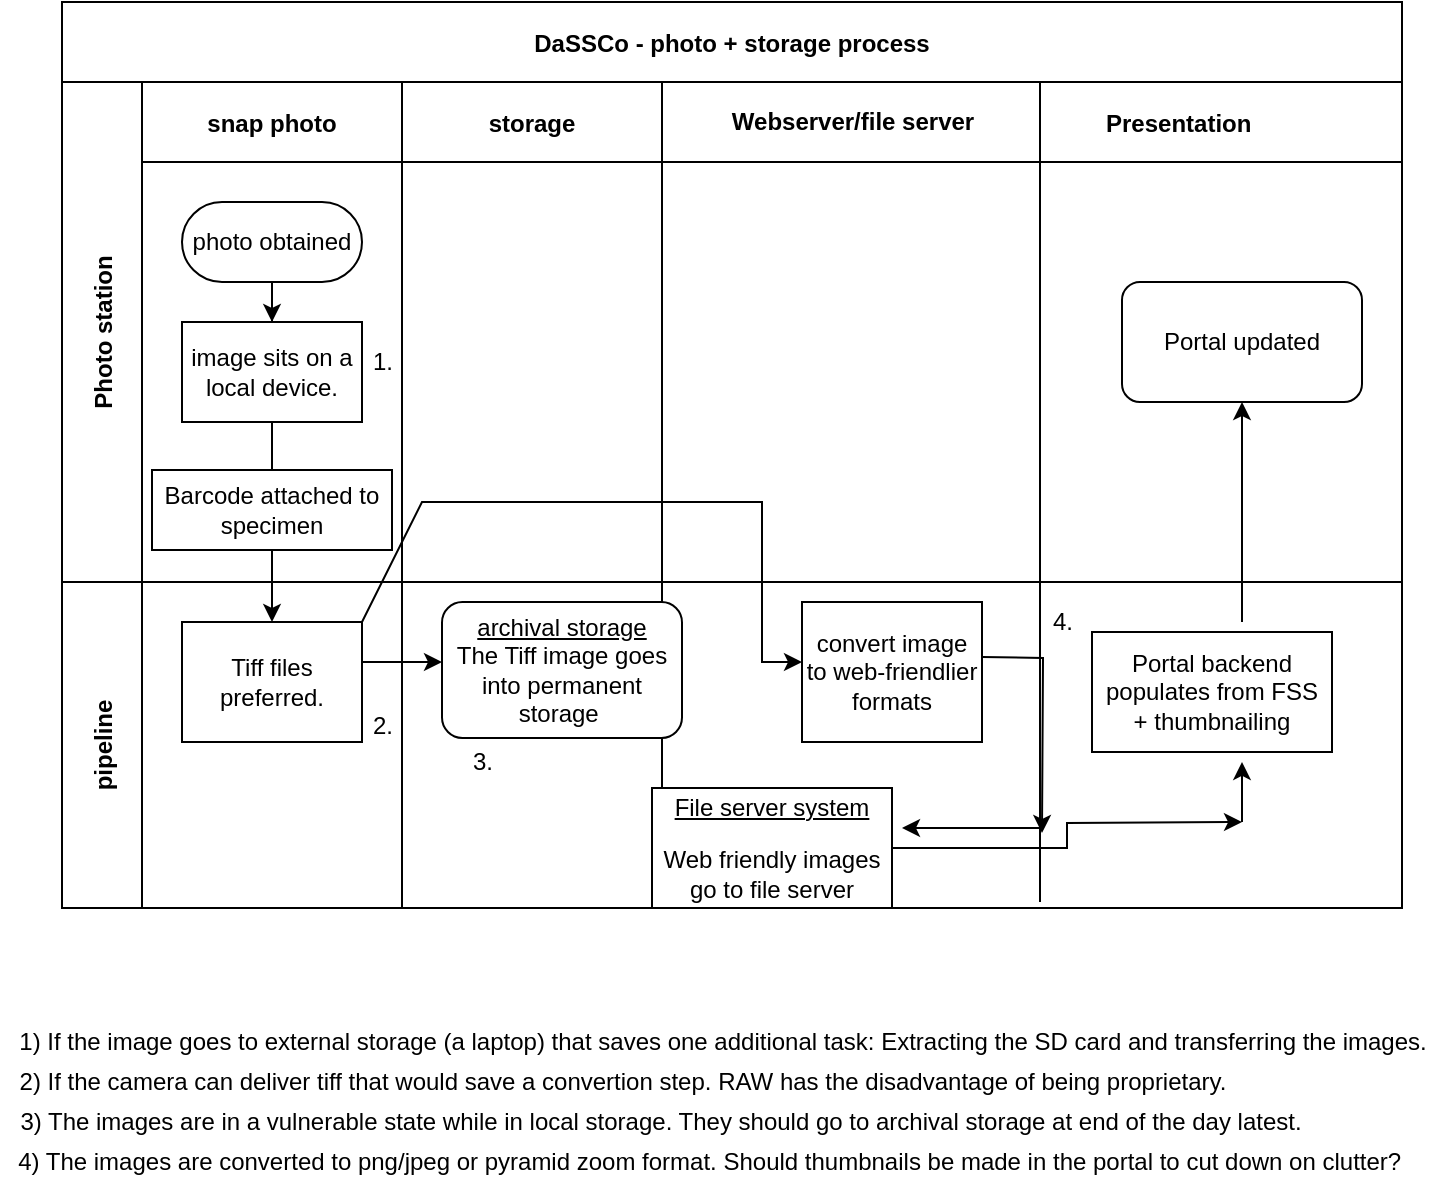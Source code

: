 <mxfile version="18.1.3" type="github">
  <diagram id="kgpKYQtTHZ0yAKxKKP6v" name="Page-1">
    <mxGraphModel dx="1174" dy="793" grid="1" gridSize="10" guides="1" tooltips="1" connect="1" arrows="1" fold="1" page="1" pageScale="1" pageWidth="850" pageHeight="1100" math="0" shadow="0">
      <root>
        <mxCell id="0" />
        <mxCell id="1" parent="0" />
        <mxCell id="3nuBFxr9cyL0pnOWT2aG-1" value="DaSSCo - photo + storage process" style="shape=table;childLayout=tableLayout;startSize=40;collapsible=0;recursiveResize=0;expand=0;fillColor=none;fontStyle=1" parent="1" vertex="1">
          <mxGeometry x="110" y="70" width="670" height="453" as="geometry" />
        </mxCell>
        <mxCell id="3nuBFxr9cyL0pnOWT2aG-2" value="" style="edgeStyle=orthogonalEdgeStyle;rounded=0;orthogonalLoop=1;jettySize=auto;html=1;" parent="3nuBFxr9cyL0pnOWT2aG-1" source="3nuBFxr9cyL0pnOWT2aG-7" target="3nuBFxr9cyL0pnOWT2aG-17" edge="1">
          <mxGeometry relative="1" as="geometry" />
        </mxCell>
        <mxCell id="3nuBFxr9cyL0pnOWT2aG-3" value="Photo station" style="shape=tableRow;horizontal=0;swimlaneHead=0;swimlaneBody=0;top=0;left=0;bottom=0;right=0;fillColor=none;points=[[0,0.5],[1,0.5]];portConstraint=eastwest;startSize=40;collapsible=0;recursiveResize=0;expand=0;fontStyle=1;" parent="3nuBFxr9cyL0pnOWT2aG-1" vertex="1">
          <mxGeometry y="40" width="670" height="250" as="geometry" />
        </mxCell>
        <mxCell id="3nuBFxr9cyL0pnOWT2aG-4" value="snap photo" style="swimlane;swimlaneHead=0;swimlaneBody=0;connectable=0;fillColor=none;startSize=40;collapsible=0;recursiveResize=0;expand=0;fontStyle=1;" parent="3nuBFxr9cyL0pnOWT2aG-3" vertex="1">
          <mxGeometry x="40" width="130" height="250" as="geometry">
            <mxRectangle width="130" height="250" as="alternateBounds" />
          </mxGeometry>
        </mxCell>
        <mxCell id="3nuBFxr9cyL0pnOWT2aG-5" style="edgeStyle=orthogonalEdgeStyle;rounded=0;orthogonalLoop=1;jettySize=auto;html=1;" parent="3nuBFxr9cyL0pnOWT2aG-4" source="3nuBFxr9cyL0pnOWT2aG-6" target="3nuBFxr9cyL0pnOWT2aG-7" edge="1">
          <mxGeometry relative="1" as="geometry" />
        </mxCell>
        <mxCell id="3nuBFxr9cyL0pnOWT2aG-6" value="photo obtained" style="rounded=1;whiteSpace=wrap;html=1;arcSize=50;" parent="3nuBFxr9cyL0pnOWT2aG-4" vertex="1">
          <mxGeometry x="20" y="60" width="90" height="40" as="geometry" />
        </mxCell>
        <mxCell id="3nuBFxr9cyL0pnOWT2aG-7" value="image sits on a local device." style="rounded=0;whiteSpace=wrap;html=1;" parent="3nuBFxr9cyL0pnOWT2aG-4" vertex="1">
          <mxGeometry x="20" y="120" width="90" height="50" as="geometry" />
        </mxCell>
        <mxCell id="_hpJa4ouuQT9x8elAZo5-6" value="Barcode attached to specimen" style="rounded=0;whiteSpace=wrap;html=1;" vertex="1" parent="3nuBFxr9cyL0pnOWT2aG-4">
          <mxGeometry x="5" y="194" width="120" height="40" as="geometry" />
        </mxCell>
        <mxCell id="3nuBFxr9cyL0pnOWT2aG-8" value="storage" style="swimlane;swimlaneHead=0;swimlaneBody=0;connectable=0;fillColor=none;startSize=40;collapsible=0;recursiveResize=0;expand=0;fontStyle=1;" parent="3nuBFxr9cyL0pnOWT2aG-3" vertex="1">
          <mxGeometry x="170" width="130" height="250" as="geometry">
            <mxRectangle width="130" height="250" as="alternateBounds" />
          </mxGeometry>
        </mxCell>
        <mxCell id="3nuBFxr9cyL0pnOWT2aG-11" value="                                            Presentation" style="swimlane;swimlaneHead=0;swimlaneBody=0;connectable=0;fillColor=none;startSize=40;collapsible=0;recursiveResize=0;expand=0;fontStyle=1;" parent="3nuBFxr9cyL0pnOWT2aG-3" vertex="1">
          <mxGeometry x="300" width="370" height="250" as="geometry">
            <mxRectangle width="370" height="250" as="alternateBounds" />
          </mxGeometry>
        </mxCell>
        <mxCell id="_hpJa4ouuQT9x8elAZo5-3" value="&lt;b&gt;Webserver/file server&lt;/b&gt;" style="text;html=1;align=center;verticalAlign=middle;resizable=0;points=[];autosize=1;strokeColor=none;fillColor=none;" vertex="1" parent="3nuBFxr9cyL0pnOWT2aG-11">
          <mxGeometry x="25" y="10" width="140" height="20" as="geometry" />
        </mxCell>
        <mxCell id="_hpJa4ouuQT9x8elAZo5-7" value="Portal updated" style="rounded=1;whiteSpace=wrap;html=1;" vertex="1" parent="3nuBFxr9cyL0pnOWT2aG-11">
          <mxGeometry x="230" y="100" width="120" height="60" as="geometry" />
        </mxCell>
        <mxCell id="_hpJa4ouuQT9x8elAZo5-8" value="" style="endArrow=classic;html=1;rounded=0;" edge="1" parent="3nuBFxr9cyL0pnOWT2aG-11">
          <mxGeometry width="50" height="50" relative="1" as="geometry">
            <mxPoint x="290" y="270" as="sourcePoint" />
            <mxPoint x="290" y="160" as="targetPoint" />
          </mxGeometry>
        </mxCell>
        <mxCell id="3nuBFxr9cyL0pnOWT2aG-15" value="pipeline" style="shape=tableRow;horizontal=0;swimlaneHead=0;swimlaneBody=0;top=0;left=0;bottom=0;right=0;fillColor=none;points=[[0,0.5],[1,0.5]];portConstraint=eastwest;startSize=40;collapsible=0;recursiveResize=0;expand=0;fontStyle=1;" parent="3nuBFxr9cyL0pnOWT2aG-1" vertex="1">
          <mxGeometry y="290" width="670" height="163" as="geometry" />
        </mxCell>
        <mxCell id="3nuBFxr9cyL0pnOWT2aG-16" value="" style="swimlane;swimlaneHead=0;swimlaneBody=0;connectable=0;fillColor=none;startSize=0;collapsible=0;recursiveResize=0;expand=0;fontStyle=1;" parent="3nuBFxr9cyL0pnOWT2aG-15" vertex="1">
          <mxGeometry x="40" width="130" height="163" as="geometry">
            <mxRectangle width="130" height="163" as="alternateBounds" />
          </mxGeometry>
        </mxCell>
        <mxCell id="3nuBFxr9cyL0pnOWT2aG-17" value="Tiff files preferred." style="rounded=0;whiteSpace=wrap;html=1;" parent="3nuBFxr9cyL0pnOWT2aG-16" vertex="1">
          <mxGeometry x="20" y="20" width="90" height="60" as="geometry" />
        </mxCell>
        <mxCell id="3nuBFxr9cyL0pnOWT2aG-18" value="" style="swimlane;swimlaneHead=0;swimlaneBody=0;connectable=0;fillColor=none;startSize=0;collapsible=0;recursiveResize=0;expand=0;fontStyle=1;" parent="3nuBFxr9cyL0pnOWT2aG-15" vertex="1">
          <mxGeometry x="170" width="130" height="163" as="geometry">
            <mxRectangle width="130" height="163" as="alternateBounds" />
          </mxGeometry>
        </mxCell>
        <mxCell id="3nuBFxr9cyL0pnOWT2aG-20" value="convert image to web-friendlier formats" style="rounded=0;whiteSpace=wrap;html=1;" parent="3nuBFxr9cyL0pnOWT2aG-18" vertex="1">
          <mxGeometry x="200" y="10" width="90" height="70" as="geometry" />
        </mxCell>
        <mxCell id="tW_h6k3Qktg1qqfwYW8L-3" value="" style="endArrow=classic;html=1;rounded=0;" parent="3nuBFxr9cyL0pnOWT2aG-18" edge="1">
          <mxGeometry width="50" height="50" relative="1" as="geometry">
            <mxPoint x="-20" y="40" as="sourcePoint" />
            <mxPoint x="20" y="40" as="targetPoint" />
          </mxGeometry>
        </mxCell>
        <mxCell id="Sz02j6fgM9nKu5jAnxdl-3" value="&lt;p&gt;&lt;u&gt;File server system&lt;/u&gt;&lt;/p&gt;&lt;p&gt;Web friendly images go to file server&lt;/p&gt;" style="rounded=0;whiteSpace=wrap;html=1;" parent="3nuBFxr9cyL0pnOWT2aG-18" vertex="1">
          <mxGeometry x="125" y="103" width="120" height="60" as="geometry" />
        </mxCell>
        <mxCell id="Sz02j6fgM9nKu5jAnxdl-8" value="" style="endArrow=classic;html=1;rounded=0;" parent="3nuBFxr9cyL0pnOWT2aG-18" edge="1">
          <mxGeometry width="50" height="50" relative="1" as="geometry">
            <mxPoint x="320" y="123" as="sourcePoint" />
            <mxPoint x="250" y="123" as="targetPoint" />
          </mxGeometry>
        </mxCell>
        <mxCell id="Sz02j6fgM9nKu5jAnxdl-7" style="edgeStyle=orthogonalEdgeStyle;rounded=0;orthogonalLoop=1;jettySize=auto;html=1;" parent="3nuBFxr9cyL0pnOWT2aG-18" edge="1">
          <mxGeometry relative="1" as="geometry">
            <mxPoint x="320" y="125.5" as="targetPoint" />
            <mxPoint x="290" y="37.5" as="sourcePoint" />
          </mxGeometry>
        </mxCell>
        <mxCell id="Sz02j6fgM9nKu5jAnxdl-25" value="&lt;u&gt;archival storage&lt;/u&gt;&lt;br&gt;The Tiff image goes into permanent storage&amp;nbsp;&lt;br&gt;" style="rounded=1;whiteSpace=wrap;html=1;" parent="3nuBFxr9cyL0pnOWT2aG-18" vertex="1">
          <mxGeometry x="20" y="10" width="120" height="68" as="geometry" />
        </mxCell>
        <mxCell id="Sz02j6fgM9nKu5jAnxdl-27" value="" style="endArrow=classic;html=1;rounded=0;exitX=1;exitY=0;exitDx=0;exitDy=0;" parent="3nuBFxr9cyL0pnOWT2aG-18" edge="1" source="3nuBFxr9cyL0pnOWT2aG-17">
          <mxGeometry width="50" height="50" relative="1" as="geometry">
            <mxPoint x="-40" y="10" as="sourcePoint" />
            <mxPoint x="200" y="40" as="targetPoint" />
            <Array as="points">
              <mxPoint x="10" y="-40" />
              <mxPoint x="180" y="-40" />
              <mxPoint x="180" y="40" />
            </Array>
          </mxGeometry>
        </mxCell>
        <mxCell id="3nuBFxr9cyL0pnOWT2aG-23" value="" style="swimlane;swimlaneHead=0;swimlaneBody=0;connectable=0;fillColor=none;startSize=0;collapsible=0;recursiveResize=0;expand=0;fontStyle=1;" parent="3nuBFxr9cyL0pnOWT2aG-15" vertex="1">
          <mxGeometry x="300" width="370" height="163" as="geometry">
            <mxRectangle width="370" height="163" as="alternateBounds" />
          </mxGeometry>
        </mxCell>
        <mxCell id="Sz02j6fgM9nKu5jAnxdl-2" value="Portal backend populates from FSS&lt;br&gt;+ thumbnailing" style="rounded=0;whiteSpace=wrap;html=1;" parent="3nuBFxr9cyL0pnOWT2aG-23" vertex="1">
          <mxGeometry x="215" y="25" width="120" height="60" as="geometry" />
        </mxCell>
        <mxCell id="Sz02j6fgM9nKu5jAnxdl-10" style="edgeStyle=orthogonalEdgeStyle;rounded=0;orthogonalLoop=1;jettySize=auto;html=1;" parent="1" source="Sz02j6fgM9nKu5jAnxdl-3" edge="1">
          <mxGeometry relative="1" as="geometry">
            <mxPoint x="700" y="480" as="targetPoint" />
          </mxGeometry>
        </mxCell>
        <mxCell id="Sz02j6fgM9nKu5jAnxdl-13" value="1) If the image goes to external storage (a laptop) that saves one additional task: Extracting the SD card and transferring the images." style="text;html=1;align=center;verticalAlign=middle;resizable=0;points=[];autosize=1;strokeColor=none;fillColor=none;" parent="1" vertex="1">
          <mxGeometry x="80" y="580" width="720" height="20" as="geometry" />
        </mxCell>
        <mxCell id="Sz02j6fgM9nKu5jAnxdl-15" value="1." style="text;html=1;align=center;verticalAlign=middle;resizable=0;points=[];autosize=1;strokeColor=none;fillColor=none;" parent="1" vertex="1">
          <mxGeometry x="255" y="240" width="30" height="20" as="geometry" />
        </mxCell>
        <mxCell id="Sz02j6fgM9nKu5jAnxdl-16" value="2." style="text;html=1;align=center;verticalAlign=middle;resizable=0;points=[];autosize=1;strokeColor=none;fillColor=none;" parent="1" vertex="1">
          <mxGeometry x="255" y="422" width="30" height="20" as="geometry" />
        </mxCell>
        <mxCell id="Sz02j6fgM9nKu5jAnxdl-17" value="3." style="text;html=1;align=center;verticalAlign=middle;resizable=0;points=[];autosize=1;strokeColor=none;fillColor=none;" parent="1" vertex="1">
          <mxGeometry x="305" y="440" width="30" height="20" as="geometry" />
        </mxCell>
        <mxCell id="Sz02j6fgM9nKu5jAnxdl-18" value="4." style="text;html=1;align=center;verticalAlign=middle;resizable=0;points=[];autosize=1;strokeColor=none;fillColor=none;" parent="1" vertex="1">
          <mxGeometry x="595" y="370" width="30" height="20" as="geometry" />
        </mxCell>
        <mxCell id="Sz02j6fgM9nKu5jAnxdl-19" value="2) If the camera can deliver tiff that would save a convertion step. RAW has the disadvantage of being proprietary." style="text;html=1;align=center;verticalAlign=middle;resizable=0;points=[];autosize=1;strokeColor=none;fillColor=none;" parent="1" vertex="1">
          <mxGeometry x="80" y="600" width="620" height="20" as="geometry" />
        </mxCell>
        <mxCell id="Sz02j6fgM9nKu5jAnxdl-20" value="3) The images are in a vulnerable state while in local storage. They should go to archival storage at end of the day latest." style="text;html=1;align=center;verticalAlign=middle;resizable=0;points=[];autosize=1;strokeColor=none;fillColor=none;" parent="1" vertex="1">
          <mxGeometry x="79" y="620" width="660" height="20" as="geometry" />
        </mxCell>
        <mxCell id="Sz02j6fgM9nKu5jAnxdl-21" value="4) The images are converted to png/jpeg or pyramid zoom format. Should thumbnails be made in the portal to cut down on clutter?&amp;nbsp;" style="text;html=1;align=center;verticalAlign=middle;resizable=0;points=[];autosize=1;strokeColor=none;fillColor=none;" parent="1" vertex="1">
          <mxGeometry x="80" y="640" width="710" height="20" as="geometry" />
        </mxCell>
        <mxCell id="_hpJa4ouuQT9x8elAZo5-2" value="" style="endArrow=none;html=1;rounded=0;" edge="1" parent="1">
          <mxGeometry width="50" height="50" relative="1" as="geometry">
            <mxPoint x="599" y="520" as="sourcePoint" />
            <mxPoint x="599" y="110" as="targetPoint" />
          </mxGeometry>
        </mxCell>
        <mxCell id="_hpJa4ouuQT9x8elAZo5-4" value="" style="endArrow=classic;html=1;rounded=0;entryX=0.625;entryY=1.083;entryDx=0;entryDy=0;entryPerimeter=0;" edge="1" parent="1" target="Sz02j6fgM9nKu5jAnxdl-2">
          <mxGeometry width="50" height="50" relative="1" as="geometry">
            <mxPoint x="700" y="480" as="sourcePoint" />
            <mxPoint x="440" y="420" as="targetPoint" />
          </mxGeometry>
        </mxCell>
      </root>
    </mxGraphModel>
  </diagram>
</mxfile>
